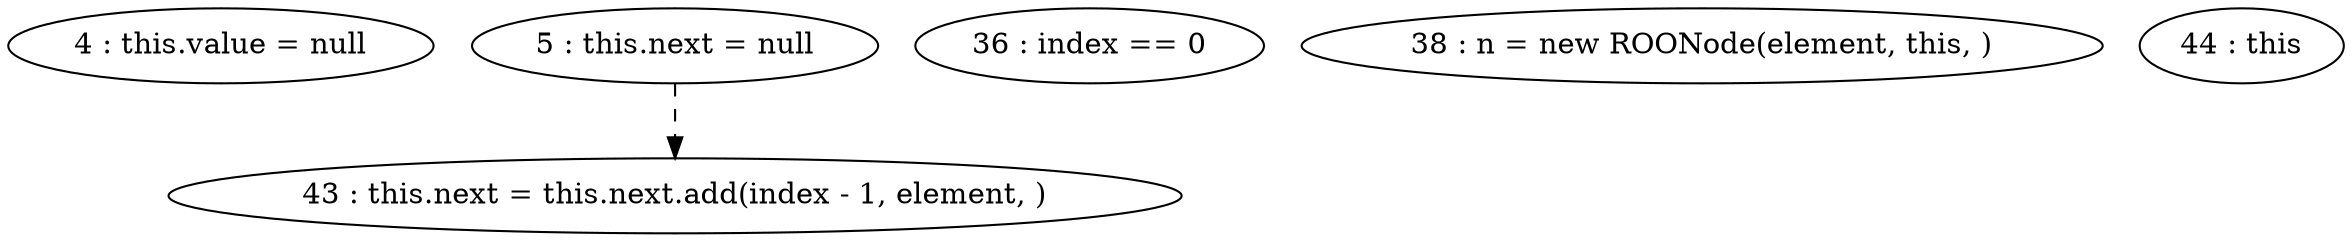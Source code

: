 digraph G {
"4 : this.value = null"
"5 : this.next = null"
"5 : this.next = null" -> "43 : this.next = this.next.add(index - 1, element, )" [style=dashed]
"36 : index == 0"
"38 : n = new ROONode(element, this, )"
"43 : this.next = this.next.add(index - 1, element, )"
"44 : this"
}